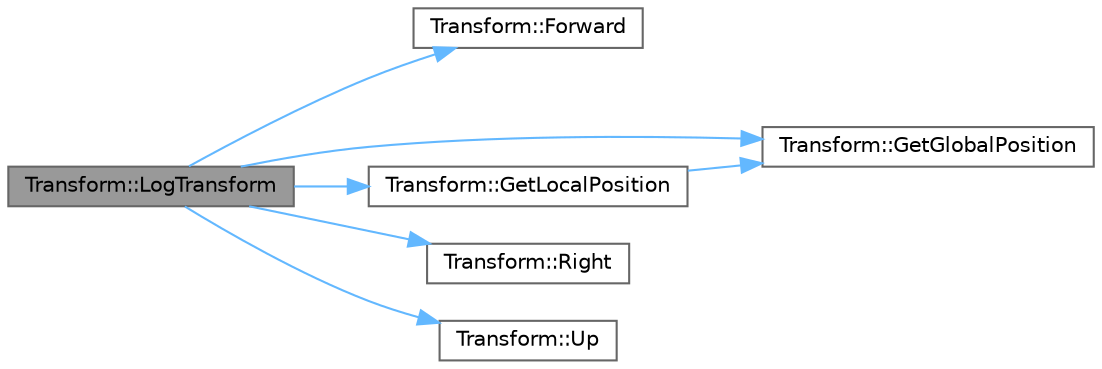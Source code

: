 digraph "Transform::LogTransform"
{
 // LATEX_PDF_SIZE
  bgcolor="transparent";
  edge [fontname=Helvetica,fontsize=10,labelfontname=Helvetica,labelfontsize=10];
  node [fontname=Helvetica,fontsize=10,shape=box,height=0.2,width=0.4];
  rankdir="LR";
  Node1 [label="Transform::LogTransform",height=0.2,width=0.4,color="gray40", fillcolor="grey60", style="filled", fontcolor="black",tooltip="Output the values of matrix"];
  Node1 -> Node2 [color="steelblue1",style="solid"];
  Node2 [label="Transform::Forward",height=0.2,width=0.4,color="grey40", fillcolor="white", style="filled",URL="$class_transform.html#a3fbf814bbd069c57d1b3579a56893b3e",tooltip="Our local forward vector"];
  Node1 -> Node3 [color="steelblue1",style="solid"];
  Node3 [label="Transform::GetGlobalPosition",height=0.2,width=0.4,color="grey40", fillcolor="white", style="filled",URL="$class_transform.html#aba8324ad67aa2e8f93b1b133ffd3b966",tooltip="Gets the global position of this transform"];
  Node1 -> Node4 [color="steelblue1",style="solid"];
  Node4 [label="Transform::GetLocalPosition",height=0.2,width=0.4,color="grey40", fillcolor="white", style="filled",URL="$class_transform.html#a33af40ed4be147c94673ce1b6f445c76",tooltip="Gets the position of this transform relative to its parent"];
  Node4 -> Node3 [color="steelblue1",style="solid"];
  Node1 -> Node5 [color="steelblue1",style="solid"];
  Node5 [label="Transform::Right",height=0.2,width=0.4,color="grey40", fillcolor="white", style="filled",URL="$class_transform.html#a5406bf5c56d303d9e13dc825032293e1",tooltip="Our local right vector"];
  Node1 -> Node6 [color="steelblue1",style="solid"];
  Node6 [label="Transform::Up",height=0.2,width=0.4,color="grey40", fillcolor="white", style="filled",URL="$class_transform.html#ae0ce3a189b726c18e21c2eb1990f4464",tooltip="Our local up vector"];
}
